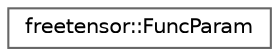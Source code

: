 digraph "Graphical Class Hierarchy"
{
 // LATEX_PDF_SIZE
  bgcolor="transparent";
  edge [fontname=Helvetica,fontsize=10,labelfontname=Helvetica,labelfontsize=10];
  node [fontname=Helvetica,fontsize=10,shape=box,height=0.2,width=0.4];
  rankdir="LR";
  Node0 [label="freetensor::FuncParam",height=0.2,width=0.4,color="grey40", fillcolor="white", style="filled",URL="$structfreetensor_1_1FuncParam.html",tooltip=" "];
}
